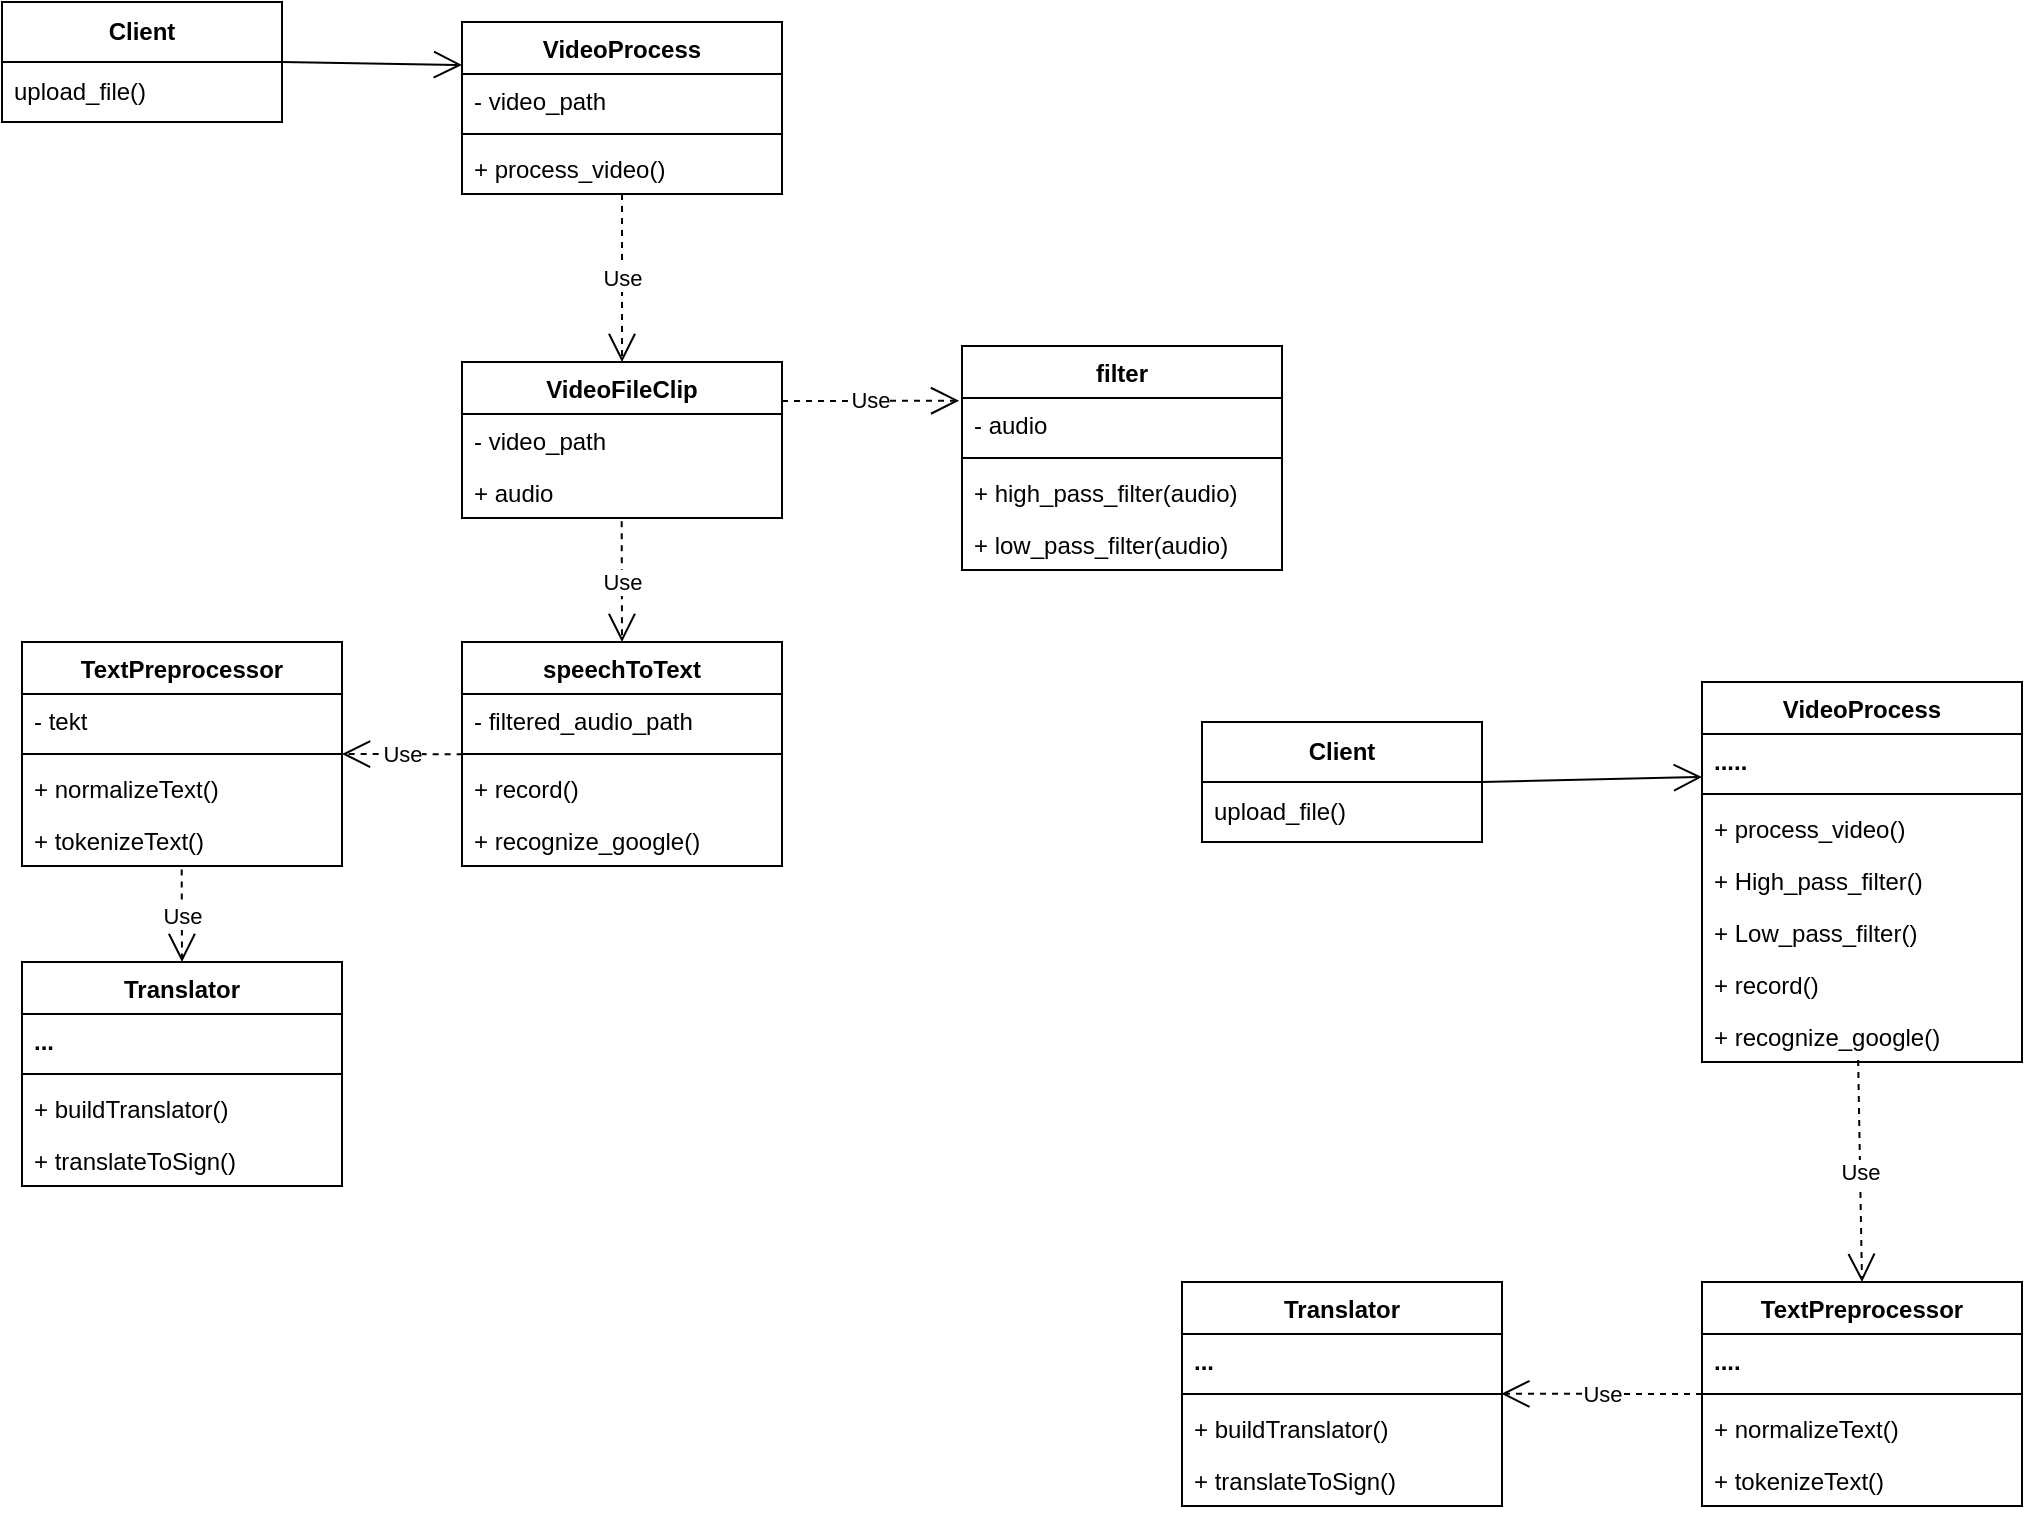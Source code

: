 <mxfile version="26.1.1">
  <diagram name="Page-1" id="OIcT1hqk44KrjtLlf-RB">
    <mxGraphModel dx="2273" dy="1255" grid="1" gridSize="10" guides="1" tooltips="1" connect="1" arrows="1" fold="1" page="1" pageScale="1" pageWidth="850" pageHeight="1100" math="0" shadow="0">
      <root>
        <mxCell id="0" />
        <mxCell id="1" parent="0" />
        <mxCell id="u3PexOcjDMY8ZOyVsAJU-1" value="&lt;b&gt;Client&lt;/b&gt;" style="swimlane;fontStyle=0;childLayout=stackLayout;horizontal=1;startSize=30;horizontalStack=0;resizeParent=1;resizeParentMax=0;resizeLast=0;collapsible=1;marginBottom=0;whiteSpace=wrap;html=1;" vertex="1" parent="1">
          <mxGeometry x="30" y="90" width="140" height="60" as="geometry" />
        </mxCell>
        <mxCell id="u3PexOcjDMY8ZOyVsAJU-2" value="upload_file()" style="text;strokeColor=none;fillColor=none;align=left;verticalAlign=middle;spacingLeft=4;spacingRight=4;overflow=hidden;points=[[0,0.5],[1,0.5]];portConstraint=eastwest;rotatable=0;whiteSpace=wrap;html=1;" vertex="1" parent="u3PexOcjDMY8ZOyVsAJU-1">
          <mxGeometry y="30" width="140" height="30" as="geometry" />
        </mxCell>
        <mxCell id="u3PexOcjDMY8ZOyVsAJU-11" value="VideoProcess" style="swimlane;fontStyle=1;align=center;verticalAlign=top;childLayout=stackLayout;horizontal=1;startSize=26;horizontalStack=0;resizeParent=1;resizeParentMax=0;resizeLast=0;collapsible=1;marginBottom=0;whiteSpace=wrap;html=1;" vertex="1" parent="1">
          <mxGeometry x="260" y="100" width="160" height="86" as="geometry" />
        </mxCell>
        <mxCell id="u3PexOcjDMY8ZOyVsAJU-12" value="&lt;span style=&quot;font-weight: normal;&quot;&gt;- video_path&lt;/span&gt;" style="text;strokeColor=none;fillColor=none;align=left;verticalAlign=top;spacingLeft=4;spacingRight=4;overflow=hidden;rotatable=0;points=[[0,0.5],[1,0.5]];portConstraint=eastwest;whiteSpace=wrap;html=1;fontStyle=1" vertex="1" parent="u3PexOcjDMY8ZOyVsAJU-11">
          <mxGeometry y="26" width="160" height="26" as="geometry" />
        </mxCell>
        <mxCell id="u3PexOcjDMY8ZOyVsAJU-13" value="" style="line;strokeWidth=1;fillColor=none;align=left;verticalAlign=middle;spacingTop=-1;spacingLeft=3;spacingRight=3;rotatable=0;labelPosition=right;points=[];portConstraint=eastwest;strokeColor=inherit;" vertex="1" parent="u3PexOcjDMY8ZOyVsAJU-11">
          <mxGeometry y="52" width="160" height="8" as="geometry" />
        </mxCell>
        <mxCell id="u3PexOcjDMY8ZOyVsAJU-14" value="+ process_video()" style="text;strokeColor=none;fillColor=none;align=left;verticalAlign=top;spacingLeft=4;spacingRight=4;overflow=hidden;rotatable=0;points=[[0,0.5],[1,0.5]];portConstraint=eastwest;whiteSpace=wrap;html=1;" vertex="1" parent="u3PexOcjDMY8ZOyVsAJU-11">
          <mxGeometry y="60" width="160" height="26" as="geometry" />
        </mxCell>
        <mxCell id="u3PexOcjDMY8ZOyVsAJU-15" value="VideoFileClip" style="swimlane;fontStyle=1;align=center;verticalAlign=top;childLayout=stackLayout;horizontal=1;startSize=26;horizontalStack=0;resizeParent=1;resizeParentMax=0;resizeLast=0;collapsible=1;marginBottom=0;whiteSpace=wrap;html=1;" vertex="1" parent="1">
          <mxGeometry x="260" y="270" width="160" height="78" as="geometry" />
        </mxCell>
        <mxCell id="u3PexOcjDMY8ZOyVsAJU-18" value="- video_path" style="text;strokeColor=none;fillColor=none;align=left;verticalAlign=top;spacingLeft=4;spacingRight=4;overflow=hidden;rotatable=0;points=[[0,0.5],[1,0.5]];portConstraint=eastwest;whiteSpace=wrap;html=1;" vertex="1" parent="u3PexOcjDMY8ZOyVsAJU-15">
          <mxGeometry y="26" width="160" height="26" as="geometry" />
        </mxCell>
        <mxCell id="u3PexOcjDMY8ZOyVsAJU-46" value="+ audio" style="text;strokeColor=none;fillColor=none;align=left;verticalAlign=top;spacingLeft=4;spacingRight=4;overflow=hidden;rotatable=0;points=[[0,0.5],[1,0.5]];portConstraint=eastwest;whiteSpace=wrap;html=1;" vertex="1" parent="u3PexOcjDMY8ZOyVsAJU-15">
          <mxGeometry y="52" width="160" height="26" as="geometry" />
        </mxCell>
        <mxCell id="u3PexOcjDMY8ZOyVsAJU-20" value="filter" style="swimlane;fontStyle=1;align=center;verticalAlign=top;childLayout=stackLayout;horizontal=1;startSize=26;horizontalStack=0;resizeParent=1;resizeParentMax=0;resizeLast=0;collapsible=1;marginBottom=0;whiteSpace=wrap;html=1;" vertex="1" parent="1">
          <mxGeometry x="510" y="262" width="160" height="112" as="geometry" />
        </mxCell>
        <mxCell id="u3PexOcjDMY8ZOyVsAJU-21" value="&lt;span style=&quot;font-weight: normal;&quot;&gt;- audio&lt;/span&gt;" style="text;strokeColor=none;fillColor=none;align=left;verticalAlign=top;spacingLeft=4;spacingRight=4;overflow=hidden;rotatable=0;points=[[0,0.5],[1,0.5]];portConstraint=eastwest;whiteSpace=wrap;html=1;fontStyle=1" vertex="1" parent="u3PexOcjDMY8ZOyVsAJU-20">
          <mxGeometry y="26" width="160" height="26" as="geometry" />
        </mxCell>
        <mxCell id="u3PexOcjDMY8ZOyVsAJU-22" value="" style="line;strokeWidth=1;fillColor=none;align=left;verticalAlign=middle;spacingTop=-1;spacingLeft=3;spacingRight=3;rotatable=0;labelPosition=right;points=[];portConstraint=eastwest;strokeColor=inherit;" vertex="1" parent="u3PexOcjDMY8ZOyVsAJU-20">
          <mxGeometry y="52" width="160" height="8" as="geometry" />
        </mxCell>
        <mxCell id="u3PexOcjDMY8ZOyVsAJU-62" value="+&amp;nbsp;high_pass_filter(audio)" style="text;strokeColor=none;fillColor=none;align=left;verticalAlign=top;spacingLeft=4;spacingRight=4;overflow=hidden;rotatable=0;points=[[0,0.5],[1,0.5]];portConstraint=eastwest;whiteSpace=wrap;html=1;" vertex="1" parent="u3PexOcjDMY8ZOyVsAJU-20">
          <mxGeometry y="60" width="160" height="26" as="geometry" />
        </mxCell>
        <mxCell id="u3PexOcjDMY8ZOyVsAJU-23" value="+ low_pass_filter(audio)" style="text;strokeColor=none;fillColor=none;align=left;verticalAlign=top;spacingLeft=4;spacingRight=4;overflow=hidden;rotatable=0;points=[[0,0.5],[1,0.5]];portConstraint=eastwest;whiteSpace=wrap;html=1;" vertex="1" parent="u3PexOcjDMY8ZOyVsAJU-20">
          <mxGeometry y="86" width="160" height="26" as="geometry" />
        </mxCell>
        <mxCell id="u3PexOcjDMY8ZOyVsAJU-27" value="speechToText" style="swimlane;fontStyle=1;align=center;verticalAlign=top;childLayout=stackLayout;horizontal=1;startSize=26;horizontalStack=0;resizeParent=1;resizeParentMax=0;resizeLast=0;collapsible=1;marginBottom=0;whiteSpace=wrap;html=1;" vertex="1" parent="1">
          <mxGeometry x="260" y="410" width="160" height="112" as="geometry" />
        </mxCell>
        <mxCell id="u3PexOcjDMY8ZOyVsAJU-28" value="- filtered_audio_path" style="text;strokeColor=none;fillColor=none;align=left;verticalAlign=top;spacingLeft=4;spacingRight=4;overflow=hidden;rotatable=0;points=[[0,0.5],[1,0.5]];portConstraint=eastwest;whiteSpace=wrap;html=1;fontStyle=0" vertex="1" parent="u3PexOcjDMY8ZOyVsAJU-27">
          <mxGeometry y="26" width="160" height="26" as="geometry" />
        </mxCell>
        <mxCell id="u3PexOcjDMY8ZOyVsAJU-29" value="" style="line;strokeWidth=1;fillColor=none;align=left;verticalAlign=middle;spacingTop=-1;spacingLeft=3;spacingRight=3;rotatable=0;labelPosition=right;points=[];portConstraint=eastwest;strokeColor=inherit;" vertex="1" parent="u3PexOcjDMY8ZOyVsAJU-27">
          <mxGeometry y="52" width="160" height="8" as="geometry" />
        </mxCell>
        <mxCell id="u3PexOcjDMY8ZOyVsAJU-31" value="+ record()" style="text;strokeColor=none;fillColor=none;align=left;verticalAlign=top;spacingLeft=4;spacingRight=4;overflow=hidden;rotatable=0;points=[[0,0.5],[1,0.5]];portConstraint=eastwest;whiteSpace=wrap;html=1;" vertex="1" parent="u3PexOcjDMY8ZOyVsAJU-27">
          <mxGeometry y="60" width="160" height="26" as="geometry" />
        </mxCell>
        <mxCell id="u3PexOcjDMY8ZOyVsAJU-30" value="+ recognize_google()" style="text;strokeColor=none;fillColor=none;align=left;verticalAlign=top;spacingLeft=4;spacingRight=4;overflow=hidden;rotatable=0;points=[[0,0.5],[1,0.5]];portConstraint=eastwest;whiteSpace=wrap;html=1;" vertex="1" parent="u3PexOcjDMY8ZOyVsAJU-27">
          <mxGeometry y="86" width="160" height="26" as="geometry" />
        </mxCell>
        <mxCell id="u3PexOcjDMY8ZOyVsAJU-32" value="TextPreprocessor" style="swimlane;fontStyle=1;align=center;verticalAlign=top;childLayout=stackLayout;horizontal=1;startSize=26;horizontalStack=0;resizeParent=1;resizeParentMax=0;resizeLast=0;collapsible=1;marginBottom=0;whiteSpace=wrap;html=1;" vertex="1" parent="1">
          <mxGeometry x="40" y="410" width="160" height="112" as="geometry" />
        </mxCell>
        <mxCell id="u3PexOcjDMY8ZOyVsAJU-33" value="&lt;span style=&quot;font-weight: normal;&quot;&gt;- tekt&lt;/span&gt;" style="text;strokeColor=none;fillColor=none;align=left;verticalAlign=top;spacingLeft=4;spacingRight=4;overflow=hidden;rotatable=0;points=[[0,0.5],[1,0.5]];portConstraint=eastwest;whiteSpace=wrap;html=1;fontStyle=1" vertex="1" parent="u3PexOcjDMY8ZOyVsAJU-32">
          <mxGeometry y="26" width="160" height="26" as="geometry" />
        </mxCell>
        <mxCell id="u3PexOcjDMY8ZOyVsAJU-34" value="" style="line;strokeWidth=1;fillColor=none;align=left;verticalAlign=middle;spacingTop=-1;spacingLeft=3;spacingRight=3;rotatable=0;labelPosition=right;points=[];portConstraint=eastwest;strokeColor=inherit;" vertex="1" parent="u3PexOcjDMY8ZOyVsAJU-32">
          <mxGeometry y="52" width="160" height="8" as="geometry" />
        </mxCell>
        <mxCell id="u3PexOcjDMY8ZOyVsAJU-35" value="+ normalizeText()" style="text;strokeColor=none;fillColor=none;align=left;verticalAlign=top;spacingLeft=4;spacingRight=4;overflow=hidden;rotatable=0;points=[[0,0.5],[1,0.5]];portConstraint=eastwest;whiteSpace=wrap;html=1;" vertex="1" parent="u3PexOcjDMY8ZOyVsAJU-32">
          <mxGeometry y="60" width="160" height="26" as="geometry" />
        </mxCell>
        <mxCell id="u3PexOcjDMY8ZOyVsAJU-36" value="+&amp;nbsp;tokenizeText()" style="text;strokeColor=none;fillColor=none;align=left;verticalAlign=top;spacingLeft=4;spacingRight=4;overflow=hidden;rotatable=0;points=[[0,0.5],[1,0.5]];portConstraint=eastwest;whiteSpace=wrap;html=1;" vertex="1" parent="u3PexOcjDMY8ZOyVsAJU-32">
          <mxGeometry y="86" width="160" height="26" as="geometry" />
        </mxCell>
        <mxCell id="u3PexOcjDMY8ZOyVsAJU-37" value="Translator" style="swimlane;fontStyle=1;align=center;verticalAlign=top;childLayout=stackLayout;horizontal=1;startSize=26;horizontalStack=0;resizeParent=1;resizeParentMax=0;resizeLast=0;collapsible=1;marginBottom=0;whiteSpace=wrap;html=1;" vertex="1" parent="1">
          <mxGeometry x="40" y="570" width="160" height="112" as="geometry" />
        </mxCell>
        <mxCell id="u3PexOcjDMY8ZOyVsAJU-38" value="..." style="text;strokeColor=none;fillColor=none;align=left;verticalAlign=top;spacingLeft=4;spacingRight=4;overflow=hidden;rotatable=0;points=[[0,0.5],[1,0.5]];portConstraint=eastwest;whiteSpace=wrap;html=1;fontStyle=1" vertex="1" parent="u3PexOcjDMY8ZOyVsAJU-37">
          <mxGeometry y="26" width="160" height="26" as="geometry" />
        </mxCell>
        <mxCell id="u3PexOcjDMY8ZOyVsAJU-39" value="" style="line;strokeWidth=1;fillColor=none;align=left;verticalAlign=middle;spacingTop=-1;spacingLeft=3;spacingRight=3;rotatable=0;labelPosition=right;points=[];portConstraint=eastwest;strokeColor=inherit;" vertex="1" parent="u3PexOcjDMY8ZOyVsAJU-37">
          <mxGeometry y="52" width="160" height="8" as="geometry" />
        </mxCell>
        <mxCell id="u3PexOcjDMY8ZOyVsAJU-40" value="+ buildTranslator()" style="text;strokeColor=none;fillColor=none;align=left;verticalAlign=top;spacingLeft=4;spacingRight=4;overflow=hidden;rotatable=0;points=[[0,0.5],[1,0.5]];portConstraint=eastwest;whiteSpace=wrap;html=1;" vertex="1" parent="u3PexOcjDMY8ZOyVsAJU-37">
          <mxGeometry y="60" width="160" height="26" as="geometry" />
        </mxCell>
        <mxCell id="u3PexOcjDMY8ZOyVsAJU-41" value="+ translateToSign()" style="text;strokeColor=none;fillColor=none;align=left;verticalAlign=top;spacingLeft=4;spacingRight=4;overflow=hidden;rotatable=0;points=[[0,0.5],[1,0.5]];portConstraint=eastwest;whiteSpace=wrap;html=1;" vertex="1" parent="u3PexOcjDMY8ZOyVsAJU-37">
          <mxGeometry y="86" width="160" height="26" as="geometry" />
        </mxCell>
        <mxCell id="u3PexOcjDMY8ZOyVsAJU-50" value="" style="endArrow=open;endFill=1;endSize=12;html=1;rounded=0;exitX=1;exitY=0.5;exitDx=0;exitDy=0;entryX=0;entryY=0.25;entryDx=0;entryDy=0;" edge="1" parent="1" source="u3PexOcjDMY8ZOyVsAJU-1" target="u3PexOcjDMY8ZOyVsAJU-11">
          <mxGeometry width="160" relative="1" as="geometry">
            <mxPoint x="360" y="330" as="sourcePoint" />
            <mxPoint x="250" y="140" as="targetPoint" />
          </mxGeometry>
        </mxCell>
        <mxCell id="u3PexOcjDMY8ZOyVsAJU-51" value="Use" style="endArrow=open;endSize=12;dashed=1;html=1;rounded=0;entryX=0.5;entryY=0;entryDx=0;entryDy=0;" edge="1" parent="1" source="u3PexOcjDMY8ZOyVsAJU-14" target="u3PexOcjDMY8ZOyVsAJU-15">
          <mxGeometry width="160" relative="1" as="geometry">
            <mxPoint x="360" y="330" as="sourcePoint" />
            <mxPoint x="520" y="330" as="targetPoint" />
          </mxGeometry>
        </mxCell>
        <mxCell id="u3PexOcjDMY8ZOyVsAJU-52" value="Use" style="endArrow=open;endSize=12;dashed=1;html=1;rounded=0;exitX=1;exitY=0.25;exitDx=0;exitDy=0;entryX=-0.009;entryY=0.052;entryDx=0;entryDy=0;entryPerimeter=0;" edge="1" parent="1" source="u3PexOcjDMY8ZOyVsAJU-15" target="u3PexOcjDMY8ZOyVsAJU-21">
          <mxGeometry width="160" relative="1" as="geometry">
            <mxPoint x="360" y="330" as="sourcePoint" />
            <mxPoint x="520" y="330" as="targetPoint" />
          </mxGeometry>
        </mxCell>
        <mxCell id="u3PexOcjDMY8ZOyVsAJU-53" value="Use" style="endArrow=open;endSize=12;dashed=1;html=1;rounded=0;exitX=0.499;exitY=1.062;exitDx=0;exitDy=0;exitPerimeter=0;entryX=0.5;entryY=0;entryDx=0;entryDy=0;" edge="1" parent="1" source="u3PexOcjDMY8ZOyVsAJU-46" target="u3PexOcjDMY8ZOyVsAJU-27">
          <mxGeometry width="160" relative="1" as="geometry">
            <mxPoint x="330" y="348" as="sourcePoint" />
            <mxPoint x="400" y="380" as="targetPoint" />
          </mxGeometry>
        </mxCell>
        <mxCell id="u3PexOcjDMY8ZOyVsAJU-57" value="Use" style="endArrow=open;endSize=12;dashed=1;html=1;rounded=0;entryX=1;entryY=0.5;entryDx=0;entryDy=0;exitX=0.002;exitY=0.512;exitDx=0;exitDy=0;exitPerimeter=0;" edge="1" parent="1" source="u3PexOcjDMY8ZOyVsAJU-29" target="u3PexOcjDMY8ZOyVsAJU-32">
          <mxGeometry width="160" relative="1" as="geometry">
            <mxPoint x="380" y="380" as="sourcePoint" />
            <mxPoint x="540" y="380" as="targetPoint" />
          </mxGeometry>
        </mxCell>
        <mxCell id="u3PexOcjDMY8ZOyVsAJU-56" value="Use" style="endArrow=open;endSize=12;dashed=1;html=1;rounded=0;exitX=0.499;exitY=1.067;exitDx=0;exitDy=0;entryX=0.5;entryY=0;entryDx=0;entryDy=0;exitPerimeter=0;" edge="1" parent="1" source="u3PexOcjDMY8ZOyVsAJU-36" target="u3PexOcjDMY8ZOyVsAJU-37">
          <mxGeometry width="160" relative="1" as="geometry">
            <mxPoint x="121.52" y="571" as="sourcePoint" />
            <mxPoint x="118.48" y="522.09" as="targetPoint" />
            <Array as="points" />
          </mxGeometry>
        </mxCell>
        <mxCell id="u3PexOcjDMY8ZOyVsAJU-64" value="&lt;b&gt;Client&lt;/b&gt;" style="swimlane;fontStyle=0;childLayout=stackLayout;horizontal=1;startSize=30;horizontalStack=0;resizeParent=1;resizeParentMax=0;resizeLast=0;collapsible=1;marginBottom=0;whiteSpace=wrap;html=1;" vertex="1" parent="1">
          <mxGeometry x="630" y="450" width="140" height="60" as="geometry" />
        </mxCell>
        <mxCell id="u3PexOcjDMY8ZOyVsAJU-65" value="upload_file()" style="text;strokeColor=none;fillColor=none;align=left;verticalAlign=middle;spacingLeft=4;spacingRight=4;overflow=hidden;points=[[0,0.5],[1,0.5]];portConstraint=eastwest;rotatable=0;whiteSpace=wrap;html=1;" vertex="1" parent="u3PexOcjDMY8ZOyVsAJU-64">
          <mxGeometry y="30" width="140" height="30" as="geometry" />
        </mxCell>
        <mxCell id="u3PexOcjDMY8ZOyVsAJU-66" value="VideoProcess" style="swimlane;fontStyle=1;align=center;verticalAlign=top;childLayout=stackLayout;horizontal=1;startSize=26;horizontalStack=0;resizeParent=1;resizeParentMax=0;resizeLast=0;collapsible=1;marginBottom=0;whiteSpace=wrap;html=1;" vertex="1" parent="1">
          <mxGeometry x="880" y="430" width="160" height="190" as="geometry" />
        </mxCell>
        <mxCell id="u3PexOcjDMY8ZOyVsAJU-67" value="....." style="text;strokeColor=none;fillColor=none;align=left;verticalAlign=top;spacingLeft=4;spacingRight=4;overflow=hidden;rotatable=0;points=[[0,0.5],[1,0.5]];portConstraint=eastwest;whiteSpace=wrap;html=1;fontStyle=1" vertex="1" parent="u3PexOcjDMY8ZOyVsAJU-66">
          <mxGeometry y="26" width="160" height="26" as="geometry" />
        </mxCell>
        <mxCell id="u3PexOcjDMY8ZOyVsAJU-68" value="" style="line;strokeWidth=1;fillColor=none;align=left;verticalAlign=middle;spacingTop=-1;spacingLeft=3;spacingRight=3;rotatable=0;labelPosition=right;points=[];portConstraint=eastwest;strokeColor=inherit;" vertex="1" parent="u3PexOcjDMY8ZOyVsAJU-66">
          <mxGeometry y="52" width="160" height="8" as="geometry" />
        </mxCell>
        <mxCell id="u3PexOcjDMY8ZOyVsAJU-69" value="+ process_video()" style="text;strokeColor=none;fillColor=none;align=left;verticalAlign=top;spacingLeft=4;spacingRight=4;overflow=hidden;rotatable=0;points=[[0,0.5],[1,0.5]];portConstraint=eastwest;whiteSpace=wrap;html=1;" vertex="1" parent="u3PexOcjDMY8ZOyVsAJU-66">
          <mxGeometry y="60" width="160" height="26" as="geometry" />
        </mxCell>
        <mxCell id="u3PexOcjDMY8ZOyVsAJU-76" value="+ High_pass_filter()" style="text;strokeColor=none;fillColor=none;align=left;verticalAlign=top;spacingLeft=4;spacingRight=4;overflow=hidden;rotatable=0;points=[[0,0.5],[1,0.5]];portConstraint=eastwest;whiteSpace=wrap;html=1;" vertex="1" parent="u3PexOcjDMY8ZOyVsAJU-66">
          <mxGeometry y="86" width="160" height="26" as="geometry" />
        </mxCell>
        <mxCell id="u3PexOcjDMY8ZOyVsAJU-77" value="+ Low_pass_filter()" style="text;strokeColor=none;fillColor=none;align=left;verticalAlign=top;spacingLeft=4;spacingRight=4;overflow=hidden;rotatable=0;points=[[0,0.5],[1,0.5]];portConstraint=eastwest;whiteSpace=wrap;html=1;" vertex="1" parent="u3PexOcjDMY8ZOyVsAJU-66">
          <mxGeometry y="112" width="160" height="26" as="geometry" />
        </mxCell>
        <mxCell id="u3PexOcjDMY8ZOyVsAJU-81" value="+ record()" style="text;strokeColor=none;fillColor=none;align=left;verticalAlign=top;spacingLeft=4;spacingRight=4;overflow=hidden;rotatable=0;points=[[0,0.5],[1,0.5]];portConstraint=eastwest;whiteSpace=wrap;html=1;" vertex="1" parent="u3PexOcjDMY8ZOyVsAJU-66">
          <mxGeometry y="138" width="160" height="26" as="geometry" />
        </mxCell>
        <mxCell id="u3PexOcjDMY8ZOyVsAJU-82" value="+ recognize_google()" style="text;strokeColor=none;fillColor=none;align=left;verticalAlign=top;spacingLeft=4;spacingRight=4;overflow=hidden;rotatable=0;points=[[0,0.5],[1,0.5]];portConstraint=eastwest;whiteSpace=wrap;html=1;" vertex="1" parent="u3PexOcjDMY8ZOyVsAJU-66">
          <mxGeometry y="164" width="160" height="26" as="geometry" />
        </mxCell>
        <mxCell id="u3PexOcjDMY8ZOyVsAJU-83" value="TextPreprocessor" style="swimlane;fontStyle=1;align=center;verticalAlign=top;childLayout=stackLayout;horizontal=1;startSize=26;horizontalStack=0;resizeParent=1;resizeParentMax=0;resizeLast=0;collapsible=1;marginBottom=0;whiteSpace=wrap;html=1;" vertex="1" parent="1">
          <mxGeometry x="880" y="730" width="160" height="112" as="geometry" />
        </mxCell>
        <mxCell id="u3PexOcjDMY8ZOyVsAJU-84" value="...." style="text;strokeColor=none;fillColor=none;align=left;verticalAlign=top;spacingLeft=4;spacingRight=4;overflow=hidden;rotatable=0;points=[[0,0.5],[1,0.5]];portConstraint=eastwest;whiteSpace=wrap;html=1;fontStyle=1" vertex="1" parent="u3PexOcjDMY8ZOyVsAJU-83">
          <mxGeometry y="26" width="160" height="26" as="geometry" />
        </mxCell>
        <mxCell id="u3PexOcjDMY8ZOyVsAJU-85" value="" style="line;strokeWidth=1;fillColor=none;align=left;verticalAlign=middle;spacingTop=-1;spacingLeft=3;spacingRight=3;rotatable=0;labelPosition=right;points=[];portConstraint=eastwest;strokeColor=inherit;" vertex="1" parent="u3PexOcjDMY8ZOyVsAJU-83">
          <mxGeometry y="52" width="160" height="8" as="geometry" />
        </mxCell>
        <mxCell id="u3PexOcjDMY8ZOyVsAJU-86" value="+ normalizeText()" style="text;strokeColor=none;fillColor=none;align=left;verticalAlign=top;spacingLeft=4;spacingRight=4;overflow=hidden;rotatable=0;points=[[0,0.5],[1,0.5]];portConstraint=eastwest;whiteSpace=wrap;html=1;" vertex="1" parent="u3PexOcjDMY8ZOyVsAJU-83">
          <mxGeometry y="60" width="160" height="26" as="geometry" />
        </mxCell>
        <mxCell id="u3PexOcjDMY8ZOyVsAJU-87" value="+&amp;nbsp;tokenizeText()" style="text;strokeColor=none;fillColor=none;align=left;verticalAlign=top;spacingLeft=4;spacingRight=4;overflow=hidden;rotatable=0;points=[[0,0.5],[1,0.5]];portConstraint=eastwest;whiteSpace=wrap;html=1;" vertex="1" parent="u3PexOcjDMY8ZOyVsAJU-83">
          <mxGeometry y="86" width="160" height="26" as="geometry" />
        </mxCell>
        <mxCell id="u3PexOcjDMY8ZOyVsAJU-88" value="Translator" style="swimlane;fontStyle=1;align=center;verticalAlign=top;childLayout=stackLayout;horizontal=1;startSize=26;horizontalStack=0;resizeParent=1;resizeParentMax=0;resizeLast=0;collapsible=1;marginBottom=0;whiteSpace=wrap;html=1;" vertex="1" parent="1">
          <mxGeometry x="620" y="730" width="160" height="112" as="geometry" />
        </mxCell>
        <mxCell id="u3PexOcjDMY8ZOyVsAJU-89" value="..." style="text;strokeColor=none;fillColor=none;align=left;verticalAlign=top;spacingLeft=4;spacingRight=4;overflow=hidden;rotatable=0;points=[[0,0.5],[1,0.5]];portConstraint=eastwest;whiteSpace=wrap;html=1;fontStyle=1" vertex="1" parent="u3PexOcjDMY8ZOyVsAJU-88">
          <mxGeometry y="26" width="160" height="26" as="geometry" />
        </mxCell>
        <mxCell id="u3PexOcjDMY8ZOyVsAJU-90" value="" style="line;strokeWidth=1;fillColor=none;align=left;verticalAlign=middle;spacingTop=-1;spacingLeft=3;spacingRight=3;rotatable=0;labelPosition=right;points=[];portConstraint=eastwest;strokeColor=inherit;" vertex="1" parent="u3PexOcjDMY8ZOyVsAJU-88">
          <mxGeometry y="52" width="160" height="8" as="geometry" />
        </mxCell>
        <mxCell id="u3PexOcjDMY8ZOyVsAJU-91" value="+ buildTranslator()" style="text;strokeColor=none;fillColor=none;align=left;verticalAlign=top;spacingLeft=4;spacingRight=4;overflow=hidden;rotatable=0;points=[[0,0.5],[1,0.5]];portConstraint=eastwest;whiteSpace=wrap;html=1;" vertex="1" parent="u3PexOcjDMY8ZOyVsAJU-88">
          <mxGeometry y="60" width="160" height="26" as="geometry" />
        </mxCell>
        <mxCell id="u3PexOcjDMY8ZOyVsAJU-92" value="+ translateToSign()" style="text;strokeColor=none;fillColor=none;align=left;verticalAlign=top;spacingLeft=4;spacingRight=4;overflow=hidden;rotatable=0;points=[[0,0.5],[1,0.5]];portConstraint=eastwest;whiteSpace=wrap;html=1;" vertex="1" parent="u3PexOcjDMY8ZOyVsAJU-88">
          <mxGeometry y="86" width="160" height="26" as="geometry" />
        </mxCell>
        <mxCell id="u3PexOcjDMY8ZOyVsAJU-93" value="" style="endArrow=open;endFill=1;endSize=12;html=1;rounded=0;exitX=1;exitY=0.5;exitDx=0;exitDy=0;entryX=0;entryY=0.25;entryDx=0;entryDy=0;" edge="1" parent="1" source="u3PexOcjDMY8ZOyVsAJU-64" target="u3PexOcjDMY8ZOyVsAJU-66">
          <mxGeometry width="160" relative="1" as="geometry">
            <mxPoint x="980" y="660" as="sourcePoint" />
            <mxPoint x="870" y="470" as="targetPoint" />
          </mxGeometry>
        </mxCell>
        <mxCell id="u3PexOcjDMY8ZOyVsAJU-97" value="Use" style="endArrow=open;endSize=12;dashed=1;html=1;rounded=0;entryX=0.5;entryY=0;entryDx=0;entryDy=0;exitX=0.488;exitY=0.962;exitDx=0;exitDy=0;exitPerimeter=0;" edge="1" parent="1" source="u3PexOcjDMY8ZOyVsAJU-82" target="u3PexOcjDMY8ZOyVsAJU-83">
          <mxGeometry width="160" relative="1" as="geometry">
            <mxPoint x="960" y="650" as="sourcePoint" />
            <mxPoint x="1160" y="710" as="targetPoint" />
          </mxGeometry>
        </mxCell>
        <mxCell id="u3PexOcjDMY8ZOyVsAJU-98" value="Use" style="endArrow=open;endSize=12;dashed=1;html=1;rounded=0;exitX=0;exitY=0.5;exitDx=0;exitDy=0;entryX=0.998;entryY=0.486;entryDx=0;entryDy=0;entryPerimeter=0;" edge="1" parent="1" source="u3PexOcjDMY8ZOyVsAJU-83" target="u3PexOcjDMY8ZOyVsAJU-90">
          <mxGeometry width="160" relative="1" as="geometry">
            <mxPoint x="741.52" y="901" as="sourcePoint" />
            <mxPoint x="738.48" y="852.09" as="targetPoint" />
            <Array as="points" />
          </mxGeometry>
        </mxCell>
      </root>
    </mxGraphModel>
  </diagram>
</mxfile>
